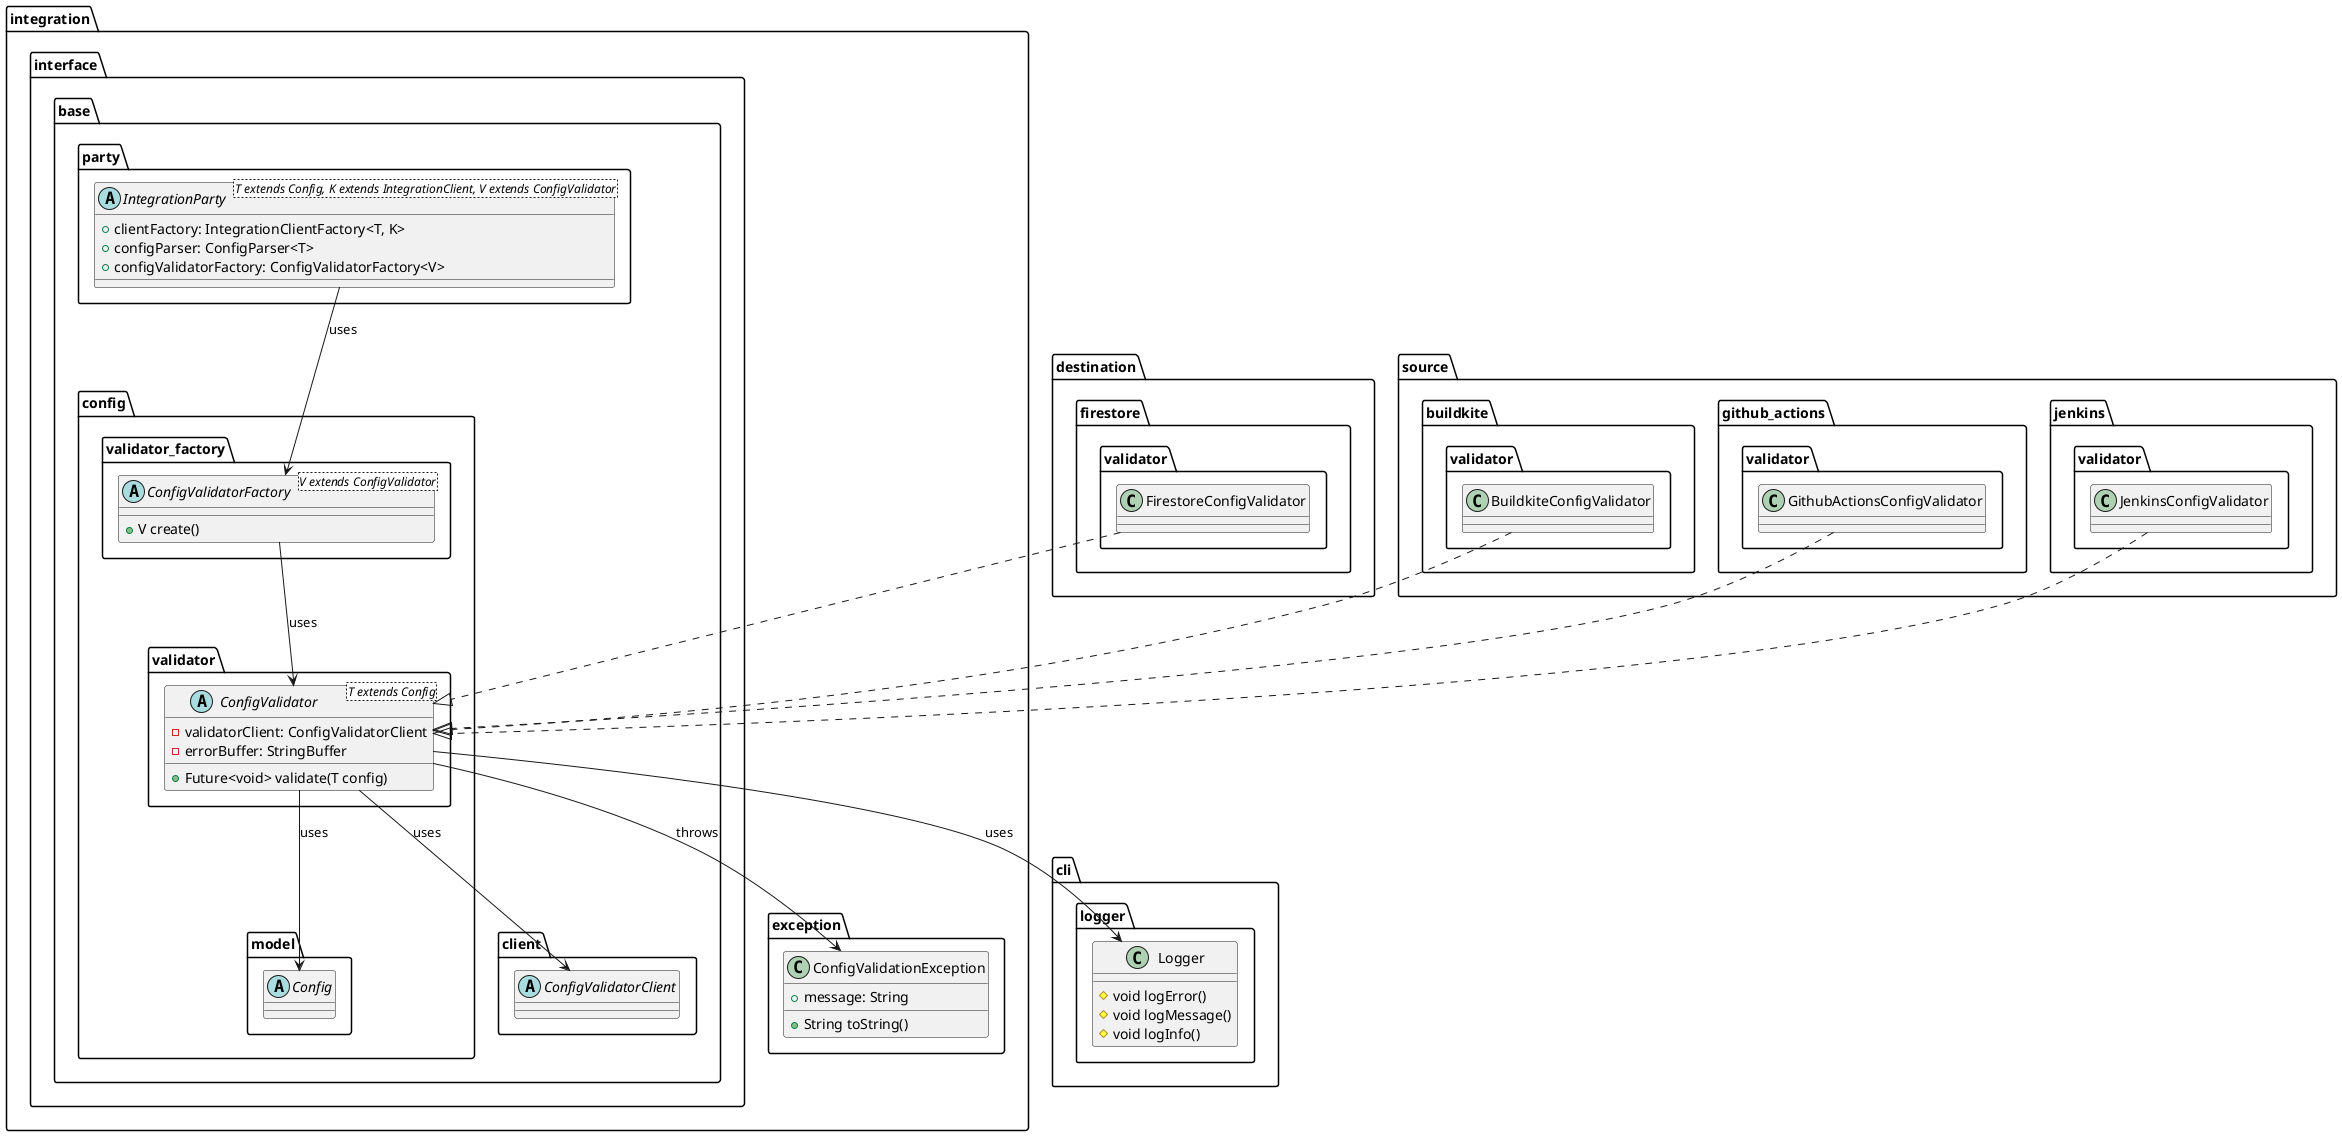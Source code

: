 @startuml ci_integrations_config_validator_class_diagram

    package integration {
        package interface.base {
            package party {
                abstract class IntegrationParty<T extends Config, K extends IntegrationClient, V extends ConfigValidator> {
                    + clientFactory: IntegrationClientFactory<T, K>
                    + configParser: ConfigParser<T>
                    + configValidatorFactory: ConfigValidatorFactory<V>
                }
            }

            package client {
                abstract class ConfigValidatorClient {}
            }

            package config {
                package model {
                    abstract class Config {}
                }

                package validator {
                    abstract class ConfigValidator<T extends Config> {
                        - validatorClient: ConfigValidatorClient
                        - errorBuffer: StringBuffer
                        + Future<void> validate(T config)
                    }
                }

                package validator_factory {
                    abstract class ConfigValidatorFactory<V extends ConfigValidator> {
                        + V create()
                    }
                }
            }
        }

        package exception {
            class ConfigValidationException {
                + message: String
                + String toString()
            }
        }

    }

    package destination.firestore.validator {
        class FirestoreConfigValidator {}
    }

    package source {
        package buildkite.validator {
            class BuildkiteConfigValidator {}
        }

        package github_actions.validator {
            class GithubActionsConfigValidator {}
        }

        package jenkins.validator {
            class JenkinsConfigValidator {}
        }
    }

    package cli.logger {
        class Logger {
            # void logError()
            # void logMessage()
            # void logInfo()
        }
    }

    IntegrationParty --> ConfigValidatorFactory : uses

    ConfigValidatorFactory --> ConfigValidator : uses

    ConfigValidator --> ConfigValidatorClient : uses
    ConfigValidator --> ConfigValidationException : throws
    ConfigValidator --> Logger : uses
    ConfigValidator --> Config : uses

    FirestoreConfigValidator ..|> ConfigValidator
    BuildkiteConfigValidator ..|> ConfigValidator
    GithubActionsConfigValidator ..|> ConfigValidator
    JenkinsConfigValidator ..|> ConfigValidator

@enduml
